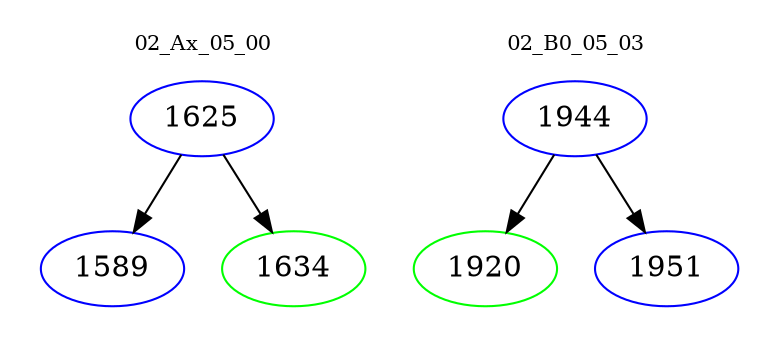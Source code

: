 digraph{
subgraph cluster_0 {
color = white
label = "02_Ax_05_00";
fontsize=10;
T0_1625 [label="1625", color="blue"]
T0_1625 -> T0_1589 [color="black"]
T0_1589 [label="1589", color="blue"]
T0_1625 -> T0_1634 [color="black"]
T0_1634 [label="1634", color="green"]
}
subgraph cluster_1 {
color = white
label = "02_B0_05_03";
fontsize=10;
T1_1944 [label="1944", color="blue"]
T1_1944 -> T1_1920 [color="black"]
T1_1920 [label="1920", color="green"]
T1_1944 -> T1_1951 [color="black"]
T1_1951 [label="1951", color="blue"]
}
}
